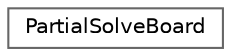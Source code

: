 digraph "类继承关系图"
{
 // LATEX_PDF_SIZE
  bgcolor="transparent";
  edge [fontname=Helvetica,fontsize=10,labelfontname=Helvetica,labelfontsize=10];
  node [fontname=Helvetica,fontsize=10,shape=box,height=0.2,width=0.4];
  rankdir="LR";
  Node0 [id="Node000000",label="PartialSolveBoard",height=0.2,width=0.4,color="grey40", fillcolor="white", style="filled",URL="$class_partial_solve_board.html",tooltip=" "];
}
